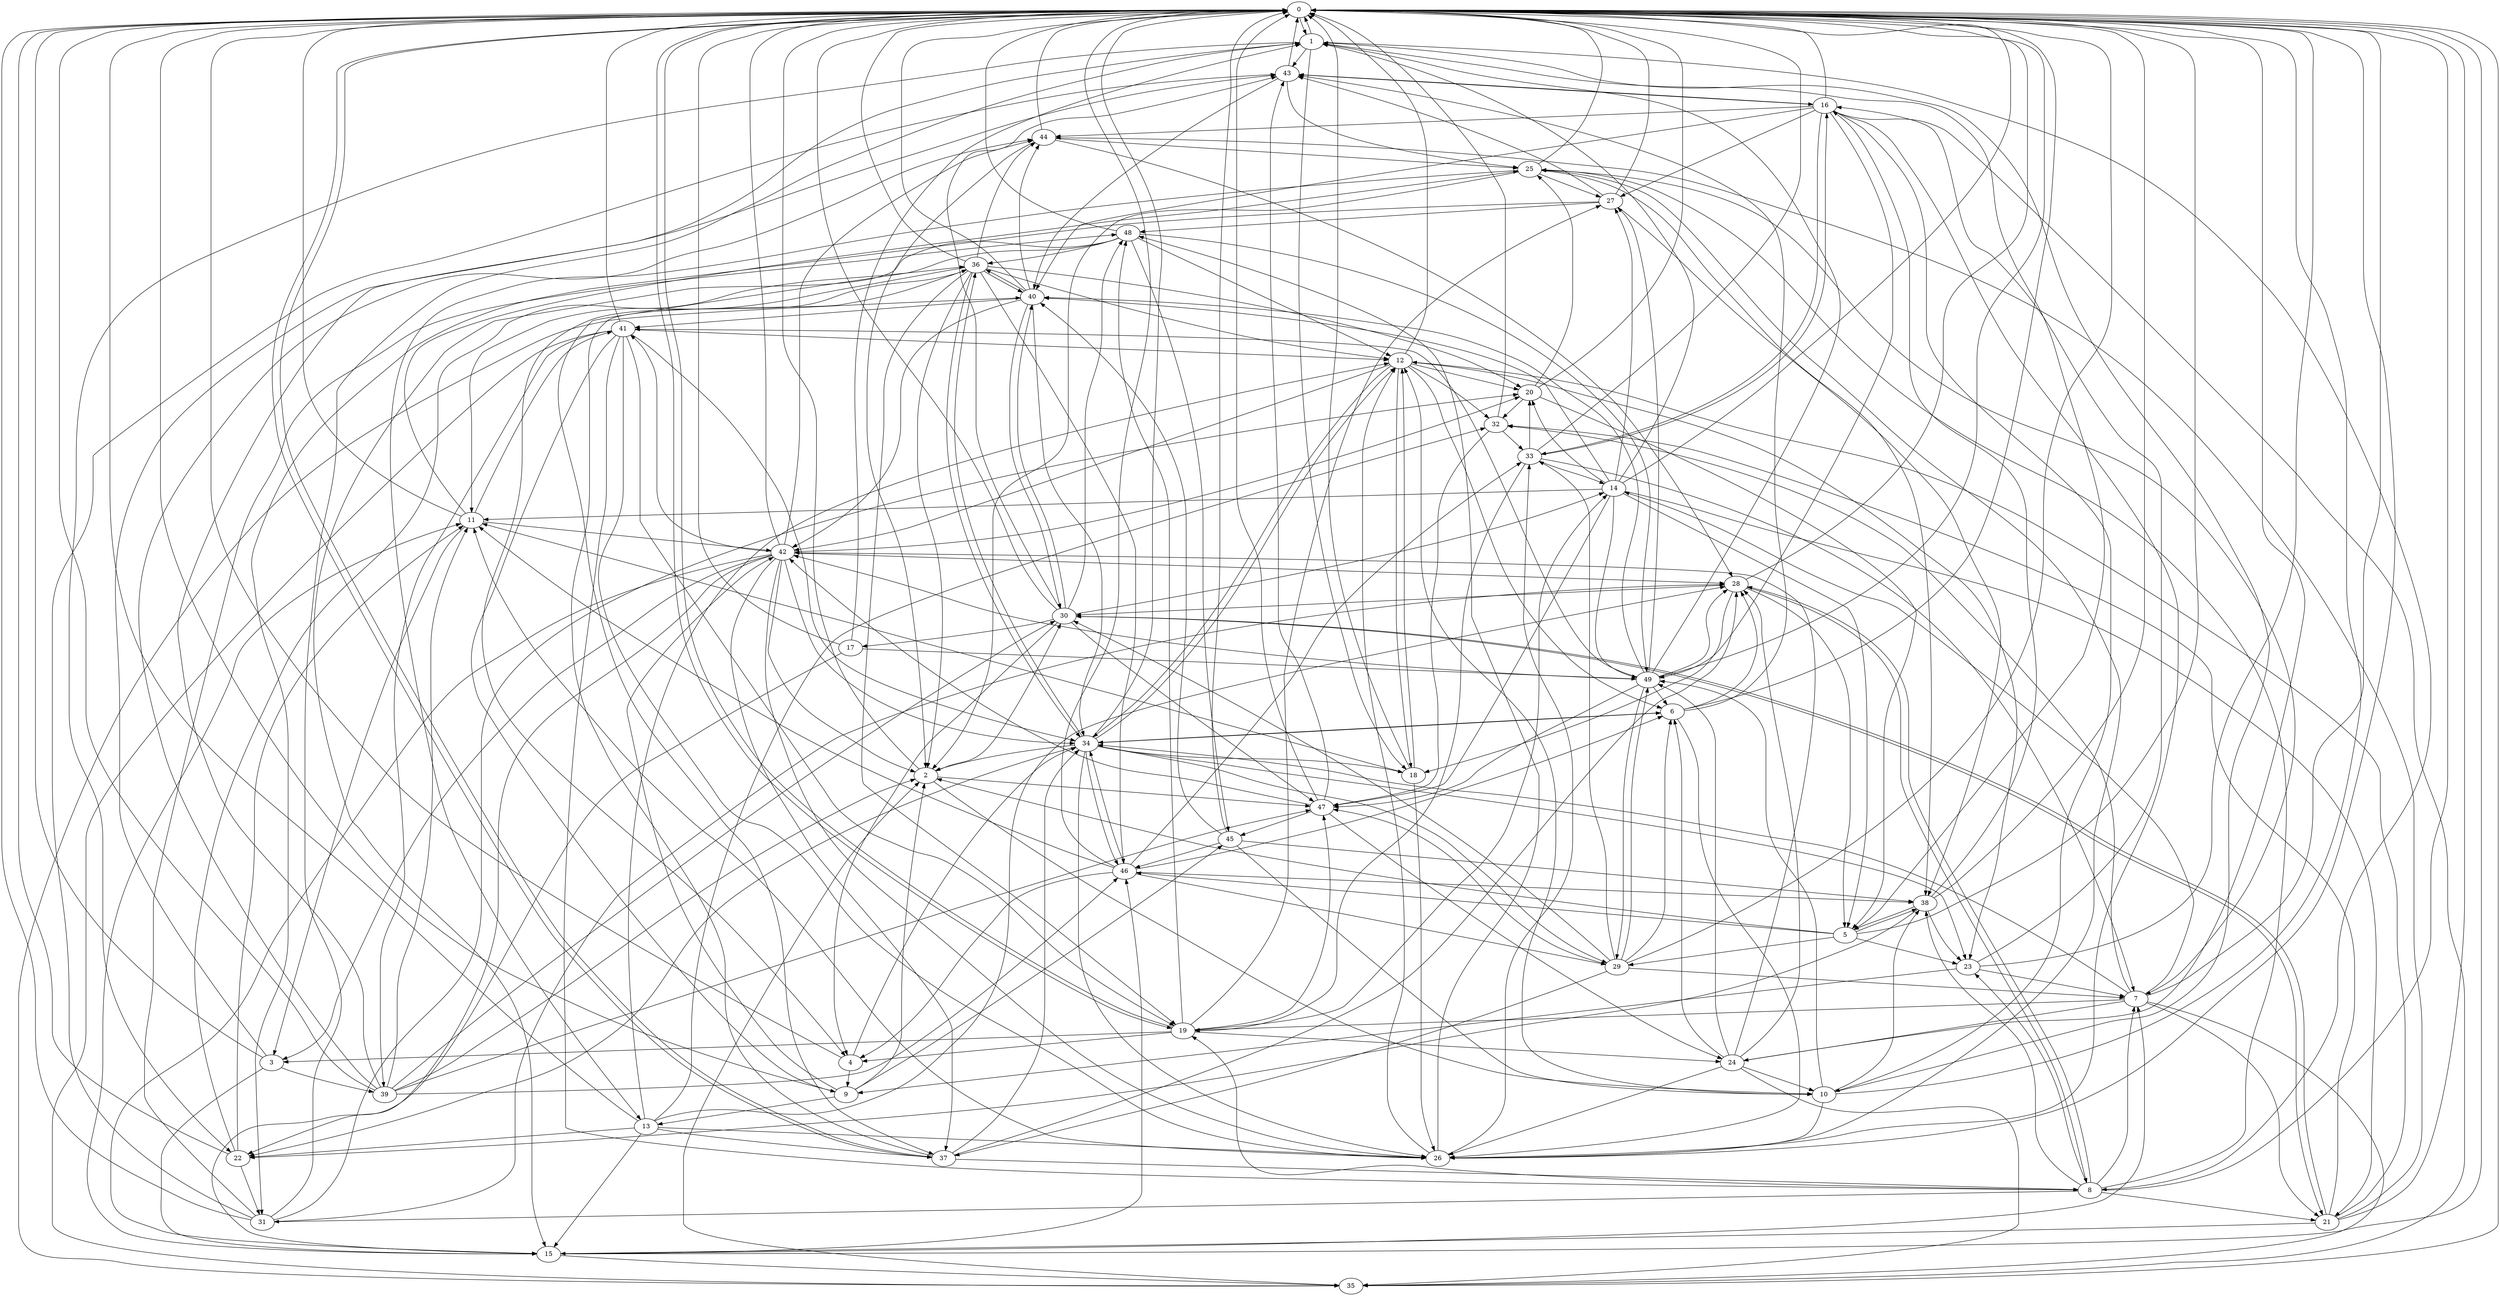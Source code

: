 strict digraph "" {
	0	 [component_delay=3];
	1	 [component_delay=3];
	0 -> 1	 [wire_delay=1];
	19	 [component_delay=3];
	0 -> 19	 [wire_delay=1];
	37	 [component_delay=3];
	0 -> 37	 [wire_delay=1];
	1 -> 0	 [wire_delay=1];
	5	 [component_delay=3];
	1 -> 5	 [wire_delay=1];
	8	 [component_delay=3];
	1 -> 8	 [wire_delay=1];
	18	 [component_delay=3];
	1 -> 18	 [wire_delay=1];
	22	 [component_delay=3];
	1 -> 22	 [wire_delay=1];
	43	 [component_delay=3];
	1 -> 43	 [wire_delay=1];
	2	 [component_delay=3];
	2 -> 0	 [wire_delay=1];
	10	 [component_delay=3];
	2 -> 10	 [wire_delay=1];
	30	 [component_delay=3];
	2 -> 30	 [wire_delay=1];
	47	 [component_delay=3];
	2 -> 47	 [wire_delay=1];
	3	 [component_delay=3];
	3 -> 0	 [wire_delay=1];
	15	 [component_delay=3];
	3 -> 15	 [wire_delay=1];
	39	 [component_delay=3];
	3 -> 39	 [wire_delay=1];
	3 -> 43	 [wire_delay=1];
	4	 [component_delay=3];
	4 -> 0	 [wire_delay=1];
	9	 [component_delay=3];
	4 -> 9	 [wire_delay=1];
	34	 [component_delay=3];
	4 -> 34	 [wire_delay=1];
	5 -> 0	 [wire_delay=1];
	5 -> 2	 [wire_delay=1];
	23	 [component_delay=3];
	5 -> 23	 [wire_delay=1];
	29	 [component_delay=3];
	5 -> 29	 [wire_delay=1];
	38	 [component_delay=3];
	5 -> 38	 [wire_delay=1];
	46	 [component_delay=3];
	5 -> 46	 [wire_delay=1];
	6	 [component_delay=3];
	6 -> 0	 [wire_delay=1];
	26	 [component_delay=3];
	6 -> 26	 [wire_delay=1];
	28	 [component_delay=3];
	6 -> 28	 [wire_delay=1];
	6 -> 34	 [wire_delay=1];
	6 -> 43	 [wire_delay=1];
	7	 [component_delay=3];
	7 -> 0	 [wire_delay=1];
	14	 [component_delay=3];
	7 -> 14	 [wire_delay=1];
	7 -> 19	 [wire_delay=1];
	21	 [component_delay=3];
	7 -> 21	 [wire_delay=1];
	24	 [component_delay=3];
	7 -> 24	 [wire_delay=1];
	32	 [component_delay=3];
	7 -> 32	 [wire_delay=1];
	7 -> 34	 [wire_delay=1];
	35	 [component_delay=3];
	7 -> 35	 [wire_delay=1];
	8 -> 0	 [wire_delay=1];
	8 -> 7	 [wire_delay=1];
	8 -> 19	 [wire_delay=1];
	8 -> 21	 [wire_delay=1];
	8 -> 23	 [wire_delay=1];
	25	 [component_delay=3];
	8 -> 25	 [wire_delay=1];
	8 -> 28	 [wire_delay=1];
	31	 [component_delay=3];
	8 -> 31	 [wire_delay=1];
	8 -> 38	 [wire_delay=1];
	9 -> 0	 [wire_delay=1];
	9 -> 2	 [wire_delay=1];
	13	 [component_delay=3];
	9 -> 13	 [wire_delay=1];
	42	 [component_delay=3];
	9 -> 42	 [wire_delay=1];
	45	 [component_delay=3];
	9 -> 45	 [wire_delay=1];
	10 -> 0	 [wire_delay=1];
	10 -> 1	 [wire_delay=1];
	12	 [component_delay=3];
	10 -> 12	 [wire_delay=1];
	10 -> 26	 [wire_delay=1];
	10 -> 38	 [wire_delay=1];
	49	 [component_delay=3];
	10 -> 49	 [wire_delay=1];
	11	 [component_delay=3];
	11 -> 0	 [wire_delay=1];
	11 -> 3	 [wire_delay=1];
	11 -> 25	 [wire_delay=1];
	41	 [component_delay=3];
	11 -> 41	 [wire_delay=1];
	11 -> 42	 [wire_delay=1];
	12 -> 0	 [wire_delay=1];
	12 -> 6	 [wire_delay=1];
	12 -> 18	 [wire_delay=1];
	20	 [component_delay=3];
	12 -> 20	 [wire_delay=1];
	12 -> 23	 [wire_delay=1];
	12 -> 32	 [wire_delay=1];
	12 -> 34	 [wire_delay=1];
	12 -> 42	 [wire_delay=1];
	13 -> 0	 [wire_delay=1];
	13 -> 12	 [wire_delay=1];
	13 -> 15	 [wire_delay=1];
	13 -> 22	 [wire_delay=1];
	13 -> 26	 [wire_delay=1];
	13 -> 28	 [wire_delay=1];
	13 -> 32	 [wire_delay=1];
	13 -> 37	 [wire_delay=1];
	14 -> 0	 [wire_delay=1];
	14 -> 1	 [wire_delay=1];
	14 -> 5	 [wire_delay=1];
	14 -> 11	 [wire_delay=1];
	14 -> 20	 [wire_delay=1];
	14 -> 21	 [wire_delay=1];
	27	 [component_delay=3];
	14 -> 27	 [wire_delay=1];
	40	 [component_delay=3];
	14 -> 40	 [wire_delay=1];
	14 -> 47	 [wire_delay=1];
	14 -> 49	 [wire_delay=1];
	15 -> 0	 [wire_delay=1];
	15 -> 7	 [wire_delay=1];
	15 -> 11	 [wire_delay=1];
	15 -> 35	 [wire_delay=1];
	15 -> 46	 [wire_delay=1];
	16	 [component_delay=3];
	16 -> 0	 [wire_delay=1];
	16 -> 10	 [wire_delay=1];
	16 -> 26	 [wire_delay=1];
	16 -> 27	 [wire_delay=1];
	33	 [component_delay=3];
	16 -> 33	 [wire_delay=1];
	16 -> 35	 [wire_delay=1];
	16 -> 40	 [wire_delay=1];
	16 -> 43	 [wire_delay=1];
	44	 [component_delay=3];
	16 -> 44	 [wire_delay=1];
	16 -> 49	 [wire_delay=1];
	17	 [component_delay=3];
	17 -> 0	 [wire_delay=1];
	17 -> 1	 [wire_delay=1];
	17 -> 15	 [wire_delay=1];
	17 -> 49	 [wire_delay=1];
	18 -> 0	 [wire_delay=1];
	18 -> 11	 [wire_delay=1];
	18 -> 12	 [wire_delay=1];
	18 -> 26	 [wire_delay=1];
	19 -> 0	 [wire_delay=1];
	19 -> 3	 [wire_delay=1];
	19 -> 4	 [wire_delay=1];
	19 -> 14	 [wire_delay=1];
	19 -> 24	 [wire_delay=1];
	19 -> 27	 [wire_delay=1];
	19 -> 47	 [wire_delay=1];
	48	 [component_delay=3];
	19 -> 48	 [wire_delay=1];
	20 -> 0	 [wire_delay=1];
	20 -> 5	 [wire_delay=1];
	20 -> 25	 [wire_delay=1];
	20 -> 32	 [wire_delay=1];
	21 -> 0	 [wire_delay=1];
	21 -> 12	 [wire_delay=1];
	21 -> 15	 [wire_delay=1];
	21 -> 30	 [wire_delay=1];
	21 -> 32	 [wire_delay=1];
	21 -> 44	 [wire_delay=1];
	22 -> 0	 [wire_delay=1];
	22 -> 11	 [wire_delay=1];
	22 -> 31	 [wire_delay=1];
	36	 [component_delay=3];
	22 -> 36	 [wire_delay=1];
	23 -> 0	 [wire_delay=1];
	23 -> 7	 [wire_delay=1];
	23 -> 9	 [wire_delay=1];
	23 -> 16	 [wire_delay=1];
	24 -> 0	 [wire_delay=1];
	24 -> 6	 [wire_delay=1];
	24 -> 10	 [wire_delay=1];
	24 -> 26	 [wire_delay=1];
	24 -> 28	 [wire_delay=1];
	24 -> 35	 [wire_delay=1];
	24 -> 42	 [wire_delay=1];
	24 -> 49	 [wire_delay=1];
	25 -> 0	 [wire_delay=1];
	25 -> 2	 [wire_delay=1];
	25 -> 7	 [wire_delay=1];
	25 -> 13	 [wire_delay=1];
	25 -> 27	 [wire_delay=1];
	25 -> 38	 [wire_delay=1];
	26 -> 0	 [wire_delay=1];
	26 -> 11	 [wire_delay=1];
	26 -> 12	 [wire_delay=1];
	26 -> 25	 [wire_delay=1];
	26 -> 33	 [wire_delay=1];
	26 -> 48	 [wire_delay=1];
	27 -> 0	 [wire_delay=1];
	27 -> 31	 [wire_delay=1];
	27 -> 38	 [wire_delay=1];
	27 -> 43	 [wire_delay=1];
	27 -> 48	 [wire_delay=1];
	28 -> 0	 [wire_delay=1];
	28 -> 5	 [wire_delay=1];
	28 -> 8	 [wire_delay=1];
	28 -> 18	 [wire_delay=1];
	28 -> 30	 [wire_delay=1];
	29 -> 0	 [wire_delay=1];
	29 -> 6	 [wire_delay=1];
	29 -> 7	 [wire_delay=1];
	29 -> 30	 [wire_delay=1];
	29 -> 33	 [wire_delay=1];
	29 -> 37	 [wire_delay=1];
	29 -> 47	 [wire_delay=1];
	29 -> 49	 [wire_delay=1];
	30 -> 0	 [wire_delay=1];
	30 -> 4	 [wire_delay=1];
	30 -> 14	 [wire_delay=1];
	30 -> 17	 [wire_delay=1];
	30 -> 21	 [wire_delay=1];
	30 -> 40	 [wire_delay=1];
	30 -> 43	 [wire_delay=1];
	30 -> 47	 [wire_delay=1];
	30 -> 48	 [wire_delay=1];
	31 -> 0	 [wire_delay=1];
	31 -> 1	 [wire_delay=1];
	31 -> 20	 [wire_delay=1];
	31 -> 28	 [wire_delay=1];
	31 -> 43	 [wire_delay=1];
	31 -> 48	 [wire_delay=1];
	32 -> 0	 [wire_delay=1];
	32 -> 33	 [wire_delay=1];
	32 -> 47	 [wire_delay=1];
	33 -> 0	 [wire_delay=1];
	33 -> 7	 [wire_delay=1];
	33 -> 14	 [wire_delay=1];
	33 -> 16	 [wire_delay=1];
	33 -> 19	 [wire_delay=1];
	33 -> 20	 [wire_delay=1];
	34 -> 0	 [wire_delay=1];
	34 -> 2	 [wire_delay=1];
	34 -> 6	 [wire_delay=1];
	34 -> 12	 [wire_delay=1];
	34 -> 18	 [wire_delay=1];
	34 -> 22	 [wire_delay=1];
	34 -> 23	 [wire_delay=1];
	34 -> 26	 [wire_delay=1];
	34 -> 29	 [wire_delay=1];
	34 -> 36	 [wire_delay=1];
	34 -> 46	 [wire_delay=1];
	35 -> 0	 [wire_delay=1];
	35 -> 2	 [wire_delay=1];
	35 -> 40	 [wire_delay=1];
	36 -> 0	 [wire_delay=1];
	36 -> 2	 [wire_delay=1];
	36 -> 4	 [wire_delay=1];
	36 -> 11	 [wire_delay=1];
	36 -> 12	 [wire_delay=1];
	36 -> 19	 [wire_delay=1];
	36 -> 20	 [wire_delay=1];
	36 -> 34	 [wire_delay=1];
	36 -> 40	 [wire_delay=1];
	36 -> 44	 [wire_delay=1];
	36 -> 46	 [wire_delay=1];
	37 -> 0	 [wire_delay=1];
	37 -> 8	 [wire_delay=1];
	37 -> 28	 [wire_delay=1];
	37 -> 34	 [wire_delay=1];
	37 -> 36	 [wire_delay=1];
	38 -> 0	 [wire_delay=1];
	38 -> 5	 [wire_delay=1];
	38 -> 16	 [wire_delay=1];
	38 -> 22	 [wire_delay=1];
	38 -> 23	 [wire_delay=1];
	39 -> 0	 [wire_delay=1];
	39 -> 1	 [wire_delay=1];
	39 -> 2	 [wire_delay=1];
	39 -> 11	 [wire_delay=1];
	39 -> 30	 [wire_delay=1];
	39 -> 44	 [wire_delay=1];
	39 -> 46	 [wire_delay=1];
	39 -> 47	 [wire_delay=1];
	40 -> 0	 [wire_delay=1];
	40 -> 30	 [wire_delay=1];
	40 -> 34	 [wire_delay=1];
	40 -> 36	 [wire_delay=1];
	40 -> 41	 [wire_delay=1];
	40 -> 42	 [wire_delay=1];
	40 -> 44	 [wire_delay=1];
	41 -> 0	 [wire_delay=1];
	41 -> 8	 [wire_delay=1];
	41 -> 9	 [wire_delay=1];
	41 -> 12	 [wire_delay=1];
	41 -> 19	 [wire_delay=1];
	41 -> 26	 [wire_delay=1];
	41 -> 34	 [wire_delay=1];
	41 -> 35	 [wire_delay=1];
	41 -> 39	 [wire_delay=1];
	42 -> 0	 [wire_delay=1];
	42 -> 2	 [wire_delay=1];
	42 -> 3	 [wire_delay=1];
	42 -> 15	 [wire_delay=1];
	42 -> 20	 [wire_delay=1];
	42 -> 22	 [wire_delay=1];
	42 -> 26	 [wire_delay=1];
	42 -> 28	 [wire_delay=1];
	42 -> 34	 [wire_delay=1];
	42 -> 37	 [wire_delay=1];
	42 -> 41	 [wire_delay=1];
	42 -> 44	 [wire_delay=1];
	43 -> 0	 [wire_delay=1];
	43 -> 16	 [wire_delay=1];
	43 -> 25	 [wire_delay=1];
	43 -> 40	 [wire_delay=1];
	44 -> 0	 [wire_delay=1];
	44 -> 2	 [wire_delay=1];
	44 -> 25	 [wire_delay=1];
	44 -> 28	 [wire_delay=1];
	45 -> 0	 [wire_delay=1];
	45 -> 10	 [wire_delay=1];
	45 -> 38	 [wire_delay=1];
	45 -> 40	 [wire_delay=1];
	45 -> 46	 [wire_delay=1];
	46 -> 0	 [wire_delay=1];
	46 -> 4	 [wire_delay=1];
	46 -> 6	 [wire_delay=1];
	46 -> 11	 [wire_delay=1];
	46 -> 29	 [wire_delay=1];
	46 -> 33	 [wire_delay=1];
	46 -> 34	 [wire_delay=1];
	46 -> 38	 [wire_delay=1];
	47 -> 0	 [wire_delay=1];
	47 -> 24	 [wire_delay=1];
	47 -> 42	 [wire_delay=1];
	47 -> 43	 [wire_delay=1];
	47 -> 45	 [wire_delay=1];
	48 -> 0	 [wire_delay=1];
	48 -> 12	 [wire_delay=1];
	48 -> 15	 [wire_delay=1];
	48 -> 36	 [wire_delay=1];
	48 -> 37	 [wire_delay=1];
	48 -> 45	 [wire_delay=1];
	48 -> 49	 [wire_delay=1];
	49 -> 0	 [wire_delay=1];
	49 -> 1	 [wire_delay=1];
	49 -> 6	 [wire_delay=1];
	49 -> 27	 [wire_delay=1];
	49 -> 28	 [wire_delay=1];
	49 -> 29	 [wire_delay=1];
	49 -> 40	 [wire_delay=1];
	49 -> 41	 [wire_delay=1];
	49 -> 42	 [wire_delay=1];
	49 -> 47	 [wire_delay=1];
}
